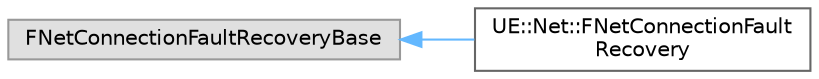 digraph "Graphical Class Hierarchy"
{
 // INTERACTIVE_SVG=YES
 // LATEX_PDF_SIZE
  bgcolor="transparent";
  edge [fontname=Helvetica,fontsize=10,labelfontname=Helvetica,labelfontsize=10];
  node [fontname=Helvetica,fontsize=10,shape=box,height=0.2,width=0.4];
  rankdir="LR";
  Node0 [id="Node000000",label="FNetConnectionFaultRecoveryBase",height=0.2,width=0.4,color="grey60", fillcolor="#E0E0E0", style="filled",tooltip=" "];
  Node0 -> Node1 [id="edge4468_Node000000_Node000001",dir="back",color="steelblue1",style="solid",tooltip=" "];
  Node1 [id="Node000001",label="UE::Net::FNetConnectionFault\lRecovery",height=0.2,width=0.4,color="grey40", fillcolor="white", style="filled",URL="$d9/da3/classUE_1_1Net_1_1FNetConnectionFaultRecovery.html",tooltip="NetConnection Fault Recovery."];
}
